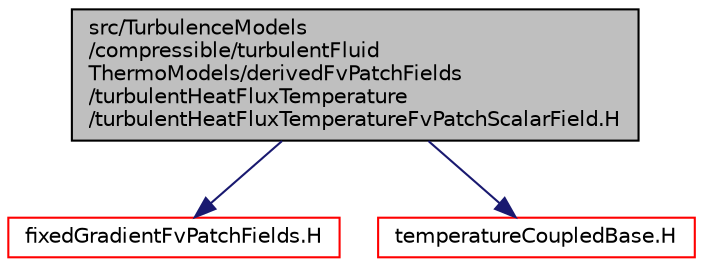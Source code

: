 digraph "src/TurbulenceModels/compressible/turbulentFluidThermoModels/derivedFvPatchFields/turbulentHeatFluxTemperature/turbulentHeatFluxTemperatureFvPatchScalarField.H"
{
  bgcolor="transparent";
  edge [fontname="Helvetica",fontsize="10",labelfontname="Helvetica",labelfontsize="10"];
  node [fontname="Helvetica",fontsize="10",shape=record];
  Node1 [label="src/TurbulenceModels\l/compressible/turbulentFluid\lThermoModels/derivedFvPatchFields\l/turbulentHeatFluxTemperature\l/turbulentHeatFluxTemperatureFvPatchScalarField.H",height=0.2,width=0.4,color="black", fillcolor="grey75", style="filled", fontcolor="black"];
  Node1 -> Node2 [color="midnightblue",fontsize="10",style="solid",fontname="Helvetica"];
  Node2 [label="fixedGradientFvPatchFields.H",height=0.2,width=0.4,color="red",URL="$a05125.html"];
  Node1 -> Node3 [color="midnightblue",fontsize="10",style="solid",fontname="Helvetica"];
  Node3 [label="temperatureCoupledBase.H",height=0.2,width=0.4,color="red",URL="$a10466.html"];
}
